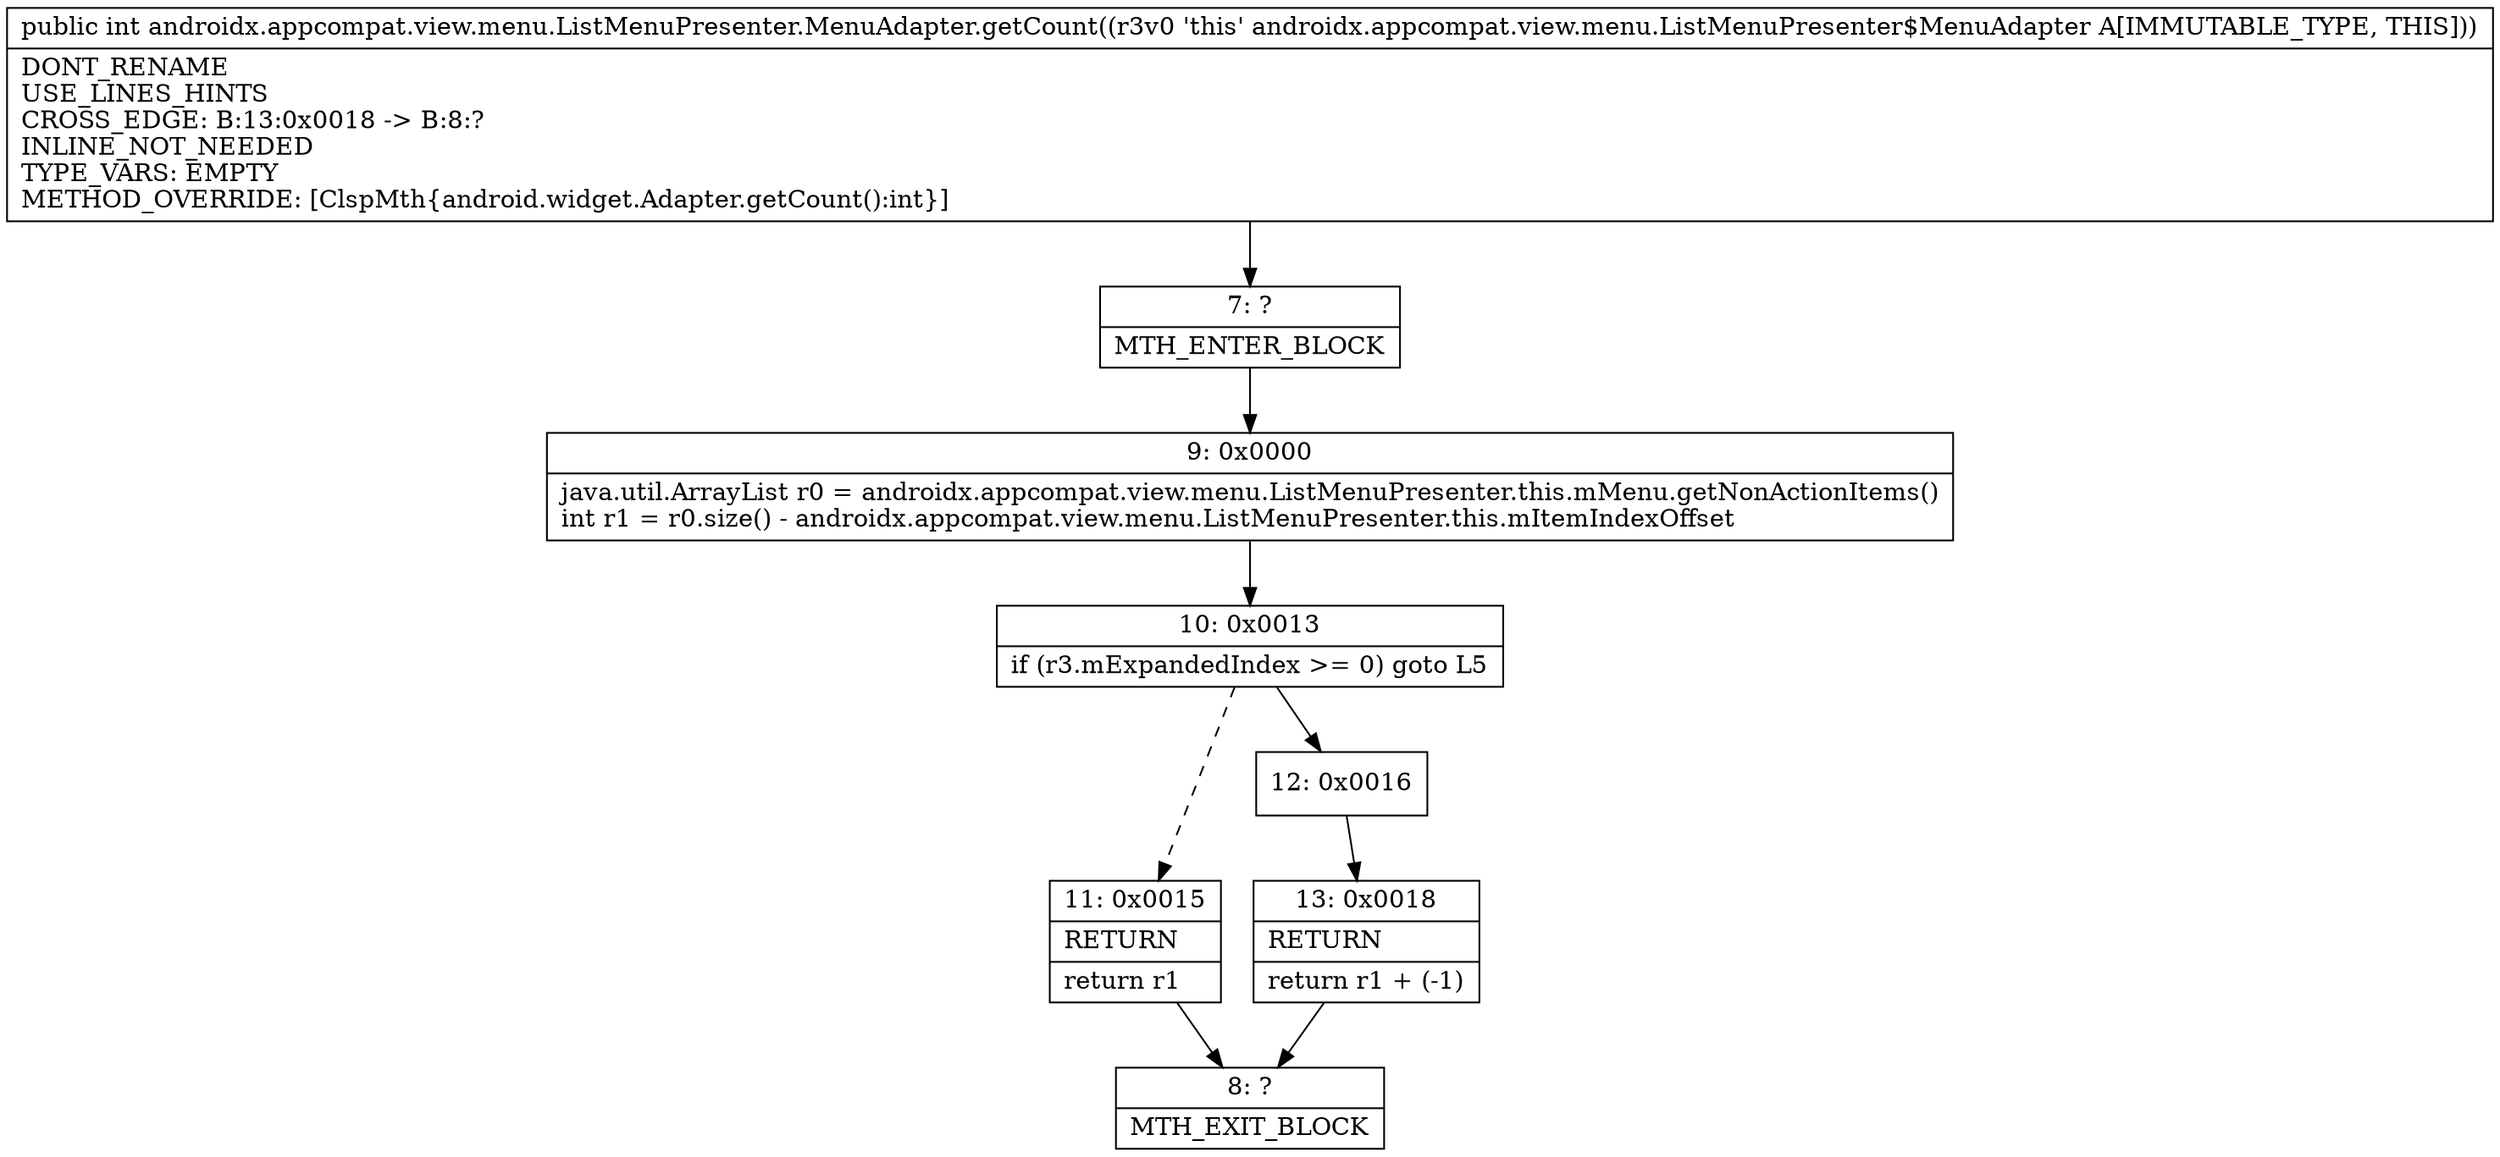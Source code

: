 digraph "CFG forandroidx.appcompat.view.menu.ListMenuPresenter.MenuAdapter.getCount()I" {
Node_7 [shape=record,label="{7\:\ ?|MTH_ENTER_BLOCK\l}"];
Node_9 [shape=record,label="{9\:\ 0x0000|java.util.ArrayList r0 = androidx.appcompat.view.menu.ListMenuPresenter.this.mMenu.getNonActionItems()\lint r1 = r0.size() \- androidx.appcompat.view.menu.ListMenuPresenter.this.mItemIndexOffset\l}"];
Node_10 [shape=record,label="{10\:\ 0x0013|if (r3.mExpandedIndex \>= 0) goto L5\l}"];
Node_11 [shape=record,label="{11\:\ 0x0015|RETURN\l|return r1\l}"];
Node_8 [shape=record,label="{8\:\ ?|MTH_EXIT_BLOCK\l}"];
Node_12 [shape=record,label="{12\:\ 0x0016}"];
Node_13 [shape=record,label="{13\:\ 0x0018|RETURN\l|return r1 + (\-1)\l}"];
MethodNode[shape=record,label="{public int androidx.appcompat.view.menu.ListMenuPresenter.MenuAdapter.getCount((r3v0 'this' androidx.appcompat.view.menu.ListMenuPresenter$MenuAdapter A[IMMUTABLE_TYPE, THIS]))  | DONT_RENAME\lUSE_LINES_HINTS\lCROSS_EDGE: B:13:0x0018 \-\> B:8:?\lINLINE_NOT_NEEDED\lTYPE_VARS: EMPTY\lMETHOD_OVERRIDE: [ClspMth\{android.widget.Adapter.getCount():int\}]\l}"];
MethodNode -> Node_7;Node_7 -> Node_9;
Node_9 -> Node_10;
Node_10 -> Node_11[style=dashed];
Node_10 -> Node_12;
Node_11 -> Node_8;
Node_12 -> Node_13;
Node_13 -> Node_8;
}

